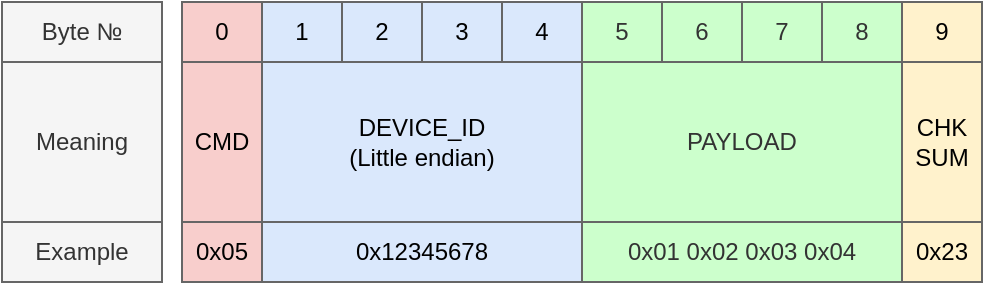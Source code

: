 <mxfile version="13.6.6" type="device"><diagram id="zBZ5p_mNJdU2L-AWhaN4" name="Page-1"><mxGraphModel dx="1846" dy="1124" grid="1" gridSize="10" guides="1" tooltips="1" connect="1" arrows="1" fold="1" page="1" pageScale="1" pageWidth="827" pageHeight="1169" math="0" shadow="0"><root><mxCell id="0"/><mxCell id="1" parent="0"/><mxCell id="ZqnyM2GZ6C3PkaZe3KG5-6" value="PAYLOAD" style="rounded=0;whiteSpace=wrap;html=1;fontColor=#333333;strokeColor=#666666;fillColor=#CCFFCC;" parent="1" vertex="1"><mxGeometry x="360" y="440" width="160" height="80" as="geometry"/></mxCell><mxCell id="ZqnyM2GZ6C3PkaZe3KG5-10" value="&lt;div&gt;CHK&lt;/div&gt;&lt;div&gt;SUM&lt;br&gt;&lt;/div&gt;" style="rounded=0;whiteSpace=wrap;html=1;fillColor=#fff2cc;strokeColor=#666666;" parent="1" vertex="1"><mxGeometry x="520" y="440" width="40" height="80" as="geometry"/></mxCell><mxCell id="ZqnyM2GZ6C3PkaZe3KG5-2" value="&lt;div&gt;DEVICE_ID&lt;/div&gt;(Little endian)" style="rounded=0;whiteSpace=wrap;html=1;fillColor=#dae8fc;strokeColor=#666666;" parent="1" vertex="1"><mxGeometry x="200" y="440" width="160" height="80" as="geometry"/></mxCell><mxCell id="ZqnyM2GZ6C3PkaZe3KG5-1" value="CMD" style="rounded=0;whiteSpace=wrap;html=1;fillColor=#f8cecc;strokeColor=#666666;" parent="1" vertex="1"><mxGeometry x="160" y="440" width="40" height="80" as="geometry"/></mxCell><mxCell id="ZqnyM2GZ6C3PkaZe3KG5-12" value="0x01 0x02 0x03 0x04" style="rounded=0;whiteSpace=wrap;html=1;fontColor=#333333;strokeColor=#666666;fillColor=#CCFFCC;" parent="1" vertex="1"><mxGeometry x="360" y="520" width="160" height="30" as="geometry"/></mxCell><mxCell id="ZqnyM2GZ6C3PkaZe3KG5-13" value="0x23" style="rounded=0;whiteSpace=wrap;html=1;fillColor=#fff2cc;strokeColor=#666666;" parent="1" vertex="1"><mxGeometry x="520" y="520" width="40" height="30" as="geometry"/></mxCell><mxCell id="ZqnyM2GZ6C3PkaZe3KG5-14" value="0x12345678" style="rounded=0;whiteSpace=wrap;html=1;fillColor=#dae8fc;strokeColor=#666666;" parent="1" vertex="1"><mxGeometry x="200" y="520" width="160" height="30" as="geometry"/></mxCell><mxCell id="ZqnyM2GZ6C3PkaZe3KG5-15" value="0x05" style="rounded=0;whiteSpace=wrap;html=1;fillColor=#f8cecc;strokeColor=#666666;" parent="1" vertex="1"><mxGeometry x="160" y="520" width="40" height="30" as="geometry"/></mxCell><mxCell id="ZqnyM2GZ6C3PkaZe3KG5-16" value="5" style="rounded=0;whiteSpace=wrap;html=1;fontColor=#333333;strokeColor=#666666;fillColor=#CCFFCC;" parent="1" vertex="1"><mxGeometry x="360" y="410" width="40" height="30" as="geometry"/></mxCell><mxCell id="ZqnyM2GZ6C3PkaZe3KG5-17" value="9" style="rounded=0;whiteSpace=wrap;html=1;fillColor=#fff2cc;strokeColor=#666666;" parent="1" vertex="1"><mxGeometry x="520" y="410" width="40" height="30" as="geometry"/></mxCell><mxCell id="ZqnyM2GZ6C3PkaZe3KG5-18" value="1" style="rounded=0;whiteSpace=wrap;html=1;fillColor=#dae8fc;strokeColor=#666666;" parent="1" vertex="1"><mxGeometry x="200" y="410" width="40" height="30" as="geometry"/></mxCell><mxCell id="ZqnyM2GZ6C3PkaZe3KG5-19" value="0" style="rounded=0;whiteSpace=wrap;html=1;fillColor=#f8cecc;strokeColor=#666666;" parent="1" vertex="1"><mxGeometry x="160" y="410" width="40" height="30" as="geometry"/></mxCell><mxCell id="ZqnyM2GZ6C3PkaZe3KG5-20" value="2" style="rounded=0;whiteSpace=wrap;html=1;fillColor=#dae8fc;strokeColor=#666666;" parent="1" vertex="1"><mxGeometry x="240" y="410" width="40" height="30" as="geometry"/></mxCell><mxCell id="ZqnyM2GZ6C3PkaZe3KG5-21" value="3" style="rounded=0;whiteSpace=wrap;html=1;fillColor=#dae8fc;strokeColor=#666666;" parent="1" vertex="1"><mxGeometry x="280" y="410" width="40" height="30" as="geometry"/></mxCell><mxCell id="ZqnyM2GZ6C3PkaZe3KG5-22" value="4" style="rounded=0;whiteSpace=wrap;html=1;fillColor=#dae8fc;strokeColor=#666666;" parent="1" vertex="1"><mxGeometry x="320" y="410" width="40" height="30" as="geometry"/></mxCell><mxCell id="ZqnyM2GZ6C3PkaZe3KG5-23" value="6" style="rounded=0;whiteSpace=wrap;html=1;fontColor=#333333;strokeColor=#666666;fillColor=#CCFFCC;" parent="1" vertex="1"><mxGeometry x="400" y="410" width="40" height="30" as="geometry"/></mxCell><mxCell id="ZqnyM2GZ6C3PkaZe3KG5-24" value="7" style="rounded=0;whiteSpace=wrap;html=1;fontColor=#333333;strokeColor=#666666;fillColor=#CCFFCC;" parent="1" vertex="1"><mxGeometry x="440" y="410" width="40" height="30" as="geometry"/></mxCell><mxCell id="ZqnyM2GZ6C3PkaZe3KG5-25" value="8" style="rounded=0;whiteSpace=wrap;html=1;fontColor=#333333;strokeColor=#666666;fillColor=#CCFFCC;" parent="1" vertex="1"><mxGeometry x="480" y="410" width="40" height="30" as="geometry"/></mxCell><mxCell id="ZqnyM2GZ6C3PkaZe3KG5-26" value="Byte №" style="rounded=0;whiteSpace=wrap;html=1;fillColor=#f5f5f5;fontColor=#333333;strokeColor=#666666;" parent="1" vertex="1"><mxGeometry x="70" y="410" width="80" height="30" as="geometry"/></mxCell><mxCell id="ZqnyM2GZ6C3PkaZe3KG5-27" value="Meaning" style="rounded=0;whiteSpace=wrap;html=1;fillColor=#f5f5f5;fontColor=#333333;strokeColor=#666666;" parent="1" vertex="1"><mxGeometry x="70" y="440" width="80" height="80" as="geometry"/></mxCell><mxCell id="ZqnyM2GZ6C3PkaZe3KG5-28" value="Example" style="rounded=0;whiteSpace=wrap;html=1;fillColor=#f5f5f5;fontColor=#333333;strokeColor=#666666;" parent="1" vertex="1"><mxGeometry x="70" y="520" width="80" height="30" as="geometry"/></mxCell><mxCell id="ZqnyM2GZ6C3PkaZe3KG5-29" value="9" style="rounded=0;whiteSpace=wrap;html=1;fillColor=#fff2cc;strokeColor=#666666;" parent="1" vertex="1"><mxGeometry x="520" y="410" width="40" height="30" as="geometry"/></mxCell><mxCell id="ZqnyM2GZ6C3PkaZe3KG5-30" value="&lt;div&gt;CHK&lt;/div&gt;&lt;div&gt;SUM&lt;br&gt;&lt;/div&gt;" style="rounded=0;whiteSpace=wrap;html=1;fillColor=#fff2cc;strokeColor=#666666;" parent="1" vertex="1"><mxGeometry x="520" y="440" width="40" height="80" as="geometry"/></mxCell><mxCell id="ZqnyM2GZ6C3PkaZe3KG5-31" value="0x23" style="rounded=0;whiteSpace=wrap;html=1;fillColor=#fff2cc;strokeColor=#666666;" parent="1" vertex="1"><mxGeometry x="520" y="520" width="40" height="30" as="geometry"/></mxCell><mxCell id="ZqnyM2GZ6C3PkaZe3KG5-32" value="0x12345678" style="rounded=0;whiteSpace=wrap;html=1;fillColor=#dae8fc;strokeColor=#666666;" parent="1" vertex="1"><mxGeometry x="200" y="520" width="160" height="30" as="geometry"/></mxCell><mxCell id="ZqnyM2GZ6C3PkaZe3KG5-33" value="&lt;div&gt;DEVICE_ID&lt;/div&gt;(Little endian)" style="rounded=0;whiteSpace=wrap;html=1;fillColor=#dae8fc;strokeColor=#666666;" parent="1" vertex="1"><mxGeometry x="200" y="440" width="160" height="80" as="geometry"/></mxCell><mxCell id="ZqnyM2GZ6C3PkaZe3KG5-34" value="4" style="rounded=0;whiteSpace=wrap;html=1;fillColor=#dae8fc;strokeColor=#666666;" parent="1" vertex="1"><mxGeometry x="320" y="410" width="40" height="30" as="geometry"/></mxCell></root></mxGraphModel></diagram></mxfile>
